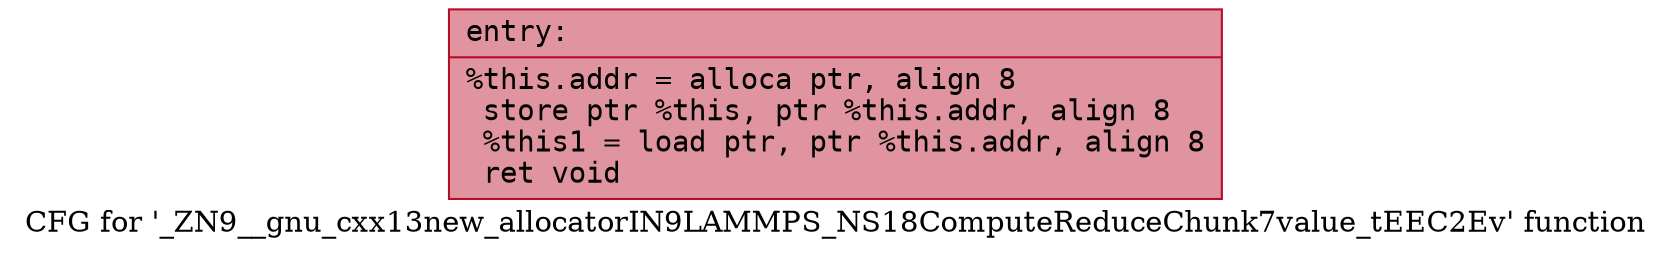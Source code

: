 digraph "CFG for '_ZN9__gnu_cxx13new_allocatorIN9LAMMPS_NS18ComputeReduceChunk7value_tEEC2Ev' function" {
	label="CFG for '_ZN9__gnu_cxx13new_allocatorIN9LAMMPS_NS18ComputeReduceChunk7value_tEEC2Ev' function";

	Node0x562fdb259f70 [shape=record,color="#b70d28ff", style=filled, fillcolor="#b70d2870" fontname="Courier",label="{entry:\l|  %this.addr = alloca ptr, align 8\l  store ptr %this, ptr %this.addr, align 8\l  %this1 = load ptr, ptr %this.addr, align 8\l  ret void\l}"];
}
